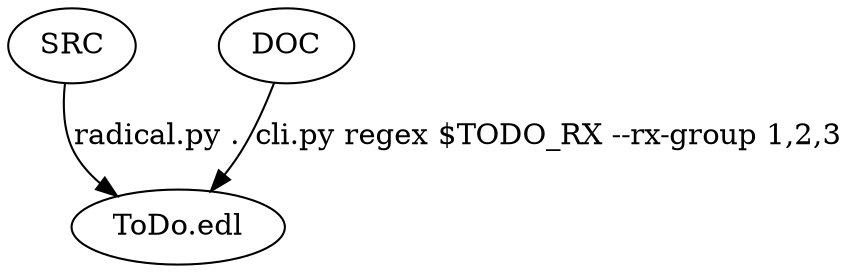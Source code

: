 digraph tasks_wf {

  ToDo [
    label="ToDo.edl"
  ]

  SRC -> ToDo [
    label="radical.py ."
  ]

  DOC -> ToDo [
    label="cli.py regex $TODO_RX --rx-group 1,2,3 "
  ]
}
